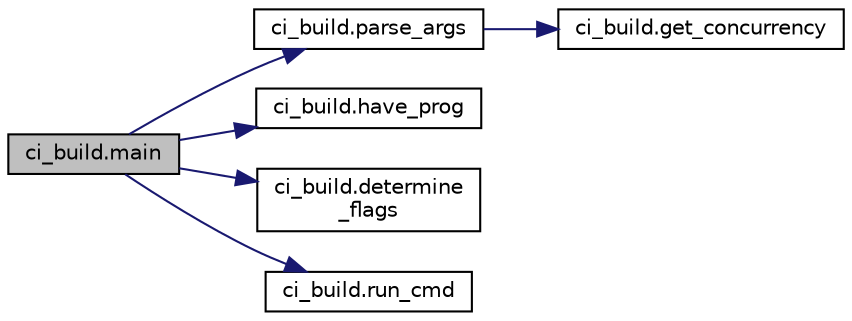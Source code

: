 digraph "ci_build.main"
{
  edge [fontname="Helvetica",fontsize="10",labelfontname="Helvetica",labelfontsize="10"];
  node [fontname="Helvetica",fontsize="10",shape=record];
  rankdir="LR";
  Node10 [label="ci_build.main",height=0.2,width=0.4,color="black", fillcolor="grey75", style="filled", fontcolor="black"];
  Node10 -> Node11 [color="midnightblue",fontsize="10",style="solid",fontname="Helvetica"];
  Node11 [label="ci_build.parse_args",height=0.2,width=0.4,color="black", fillcolor="white", style="filled",URL="$namespaceci__build.html#aa28115b3f14a76c39748bf34ec2f92f4"];
  Node11 -> Node12 [color="midnightblue",fontsize="10",style="solid",fontname="Helvetica"];
  Node12 [label="ci_build.get_concurrency",height=0.2,width=0.4,color="black", fillcolor="white", style="filled",URL="$namespaceci__build.html#a81557509babcdd915f3d788bbec4b682"];
  Node10 -> Node13 [color="midnightblue",fontsize="10",style="solid",fontname="Helvetica"];
  Node13 [label="ci_build.have_prog",height=0.2,width=0.4,color="black", fillcolor="white", style="filled",URL="$namespaceci__build.html#ac75d86cb2f5840433b6c90ced39febc1"];
  Node10 -> Node14 [color="midnightblue",fontsize="10",style="solid",fontname="Helvetica"];
  Node14 [label="ci_build.determine\l_flags",height=0.2,width=0.4,color="black", fillcolor="white", style="filled",URL="$namespaceci__build.html#ad0ad5f2f7af946645668841adc023d18"];
  Node10 -> Node15 [color="midnightblue",fontsize="10",style="solid",fontname="Helvetica"];
  Node15 [label="ci_build.run_cmd",height=0.2,width=0.4,color="black", fillcolor="white", style="filled",URL="$namespaceci__build.html#a40b9f44a6a3669741ef2a37fa056f19e"];
}
